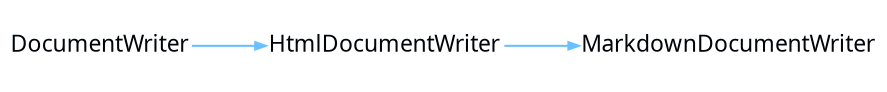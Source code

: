 digraph {
 rankdir = "LR"
 bgcolor = none;
 layout  = dot;
 edge [
   arrowsize = "0.5"
   color     = "#69BFFFFF"
 ]
 DDyhZGn[
   shape    = none
   label    = "DocumentWriter"
   margin   = "0.01"
   fontname = "Segoe UI"
   fontsize = "11"
   fontcolor= "#010509FF"
 ]
 q0UhZGn[
   shape    = none
   label    = "HtmlDocumentWriter"
   margin   = "0.01"
   fontname = "Segoe UI"
   fontsize = "11"
   fontcolor= "#010509FF"
 ]
 DdDhZGn[
   shape    = none
   label    = "MarkdownDocumentWriter"
   margin   = "0.01"
   fontname = "Segoe UI"
   fontsize = "11"
   fontcolor= "#010509FF"
 ]
 q0UhZGn->DdDhZGn
 DDyhZGn->q0UhZGn
}
